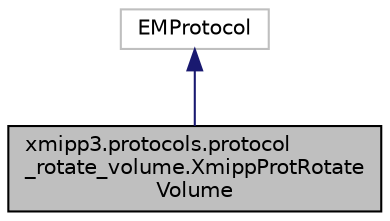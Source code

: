 digraph "xmipp3.protocols.protocol_rotate_volume.XmippProtRotateVolume"
{
  edge [fontname="Helvetica",fontsize="10",labelfontname="Helvetica",labelfontsize="10"];
  node [fontname="Helvetica",fontsize="10",shape=record];
  Node0 [label="xmipp3.protocols.protocol\l_rotate_volume.XmippProtRotate\lVolume",height=0.2,width=0.4,color="black", fillcolor="grey75", style="filled", fontcolor="black"];
  Node1 -> Node0 [dir="back",color="midnightblue",fontsize="10",style="solid",fontname="Helvetica"];
  Node1 [label="EMProtocol",height=0.2,width=0.4,color="grey75", fillcolor="white", style="filled"];
}
